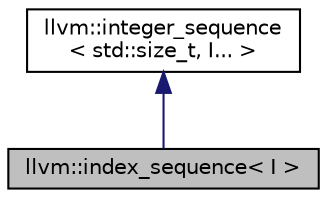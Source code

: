 digraph "llvm::index_sequence&lt; I &gt;"
{
  edge [fontname="Helvetica",fontsize="10",labelfontname="Helvetica",labelfontsize="10"];
  node [fontname="Helvetica",fontsize="10",shape=record];
  Node1 [label="llvm::index_sequence\< I \>",height=0.2,width=0.4,color="black", fillcolor="grey75", style="filled", fontcolor="black"];
  Node2 -> Node1 [dir="back",color="midnightblue",fontsize="10",style="solid",fontname="Helvetica"];
  Node2 [label="llvm::integer_sequence\l\< std::size_t, I... \>",height=0.2,width=0.4,color="black", fillcolor="white", style="filled",URL="$structllvm_1_1integer__sequence.html"];
}
